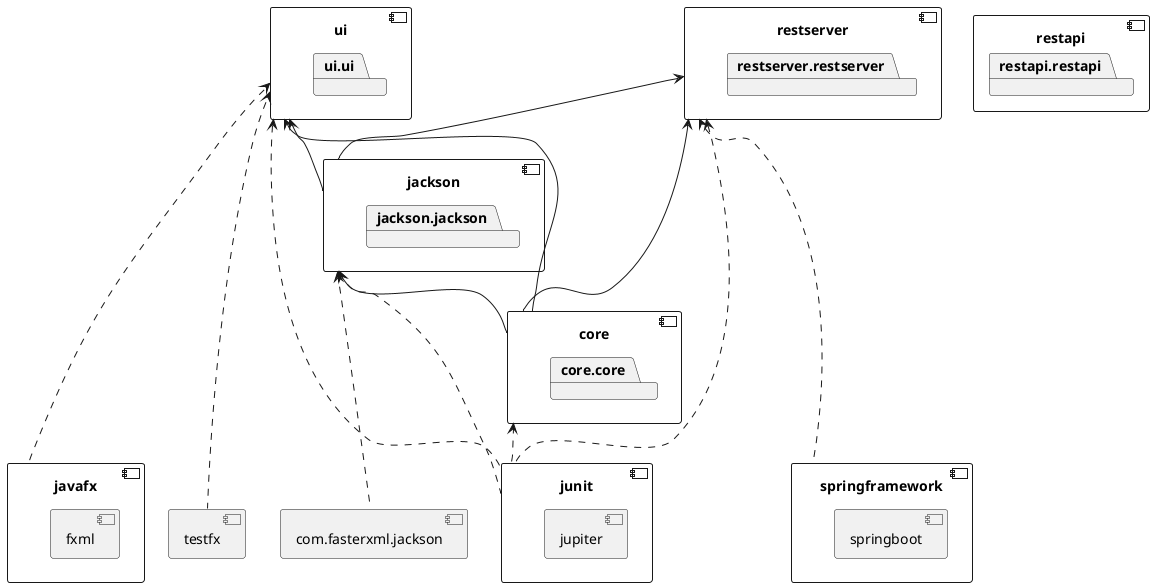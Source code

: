 @startuml package-diagram



component ui {
	package ui.ui
}
component restapi {
	package restapi.restapi
}
component restserver {
  package restserver.restserver
}
component jackson {
  package jackson.jackson
}
component core {
	package core.core
}




component junit {
  component jupiter {
  }
}
component com.fasterxml.jackson {
}
component javafx {
	component fxml {
	}
}
component testfx {

}
component springframework {
  component springboot {

  }
}

ui <-- jackson
ui <--- core
ui <.... javafx
ui <.... testfx
ui <.... junit
restserver <-- jackson
restserver <--- core
restserver <.... springframework
restserver <.... junit

jackson <-- core
jackson <... com.fasterxml.jackson
jackson <... junit

core <.. junit





@enduml
